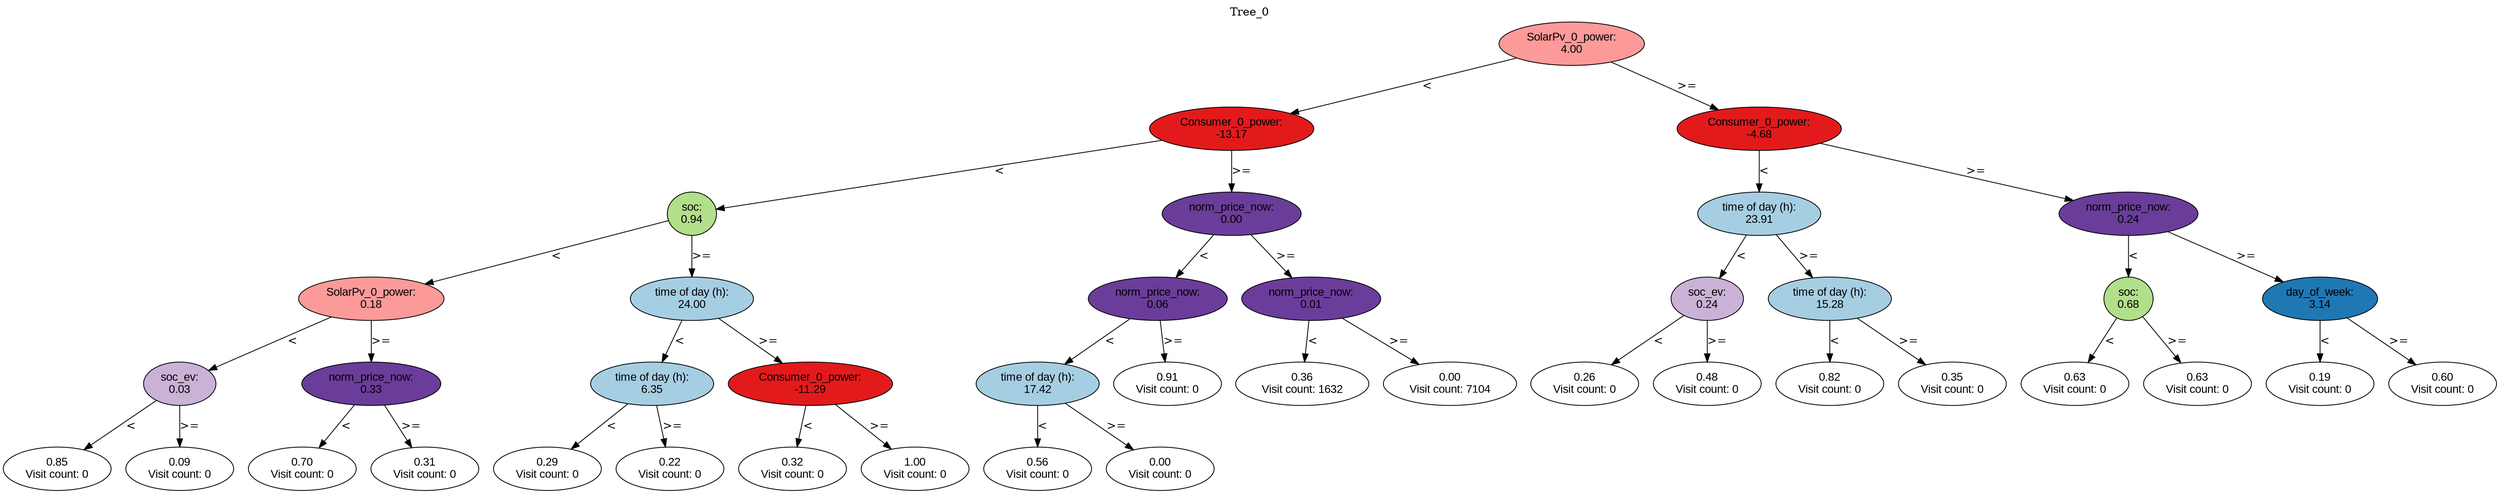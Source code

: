 digraph BST {
    node [fontname="Arial" style=filled colorscheme=paired12];
    0 [ label = "SolarPv_0_power:
4.00" fillcolor=5];
    1 [ label = "Consumer_0_power:
-13.17" fillcolor=6];
    2 [ label = "soc:
0.94" fillcolor=3];
    3 [ label = "SolarPv_0_power:
0.18" fillcolor=5];
    4 [ label = "soc_ev:
0.03" fillcolor=9];
    5 [ label = "0.85
Visit count: 0" fillcolor=white];
    6 [ label = "0.09
Visit count: 0" fillcolor=white];
    7 [ label = "norm_price_now:
0.33" fillcolor=10];
    8 [ label = "0.70
Visit count: 0" fillcolor=white];
    9 [ label = "0.31
Visit count: 0" fillcolor=white];
    10 [ label = "time of day (h):
24.00" fillcolor=1];
    11 [ label = "time of day (h):
6.35" fillcolor=1];
    12 [ label = "0.29
Visit count: 0" fillcolor=white];
    13 [ label = "0.22
Visit count: 0" fillcolor=white];
    14 [ label = "Consumer_0_power:
-11.29" fillcolor=6];
    15 [ label = "0.32
Visit count: 0" fillcolor=white];
    16 [ label = "1.00
Visit count: 0" fillcolor=white];
    17 [ label = "norm_price_now:
0.00" fillcolor=10];
    18 [ label = "norm_price_now:
0.06" fillcolor=10];
    19 [ label = "time of day (h):
17.42" fillcolor=1];
    20 [ label = "0.56
Visit count: 0" fillcolor=white];
    21 [ label = "0.00
Visit count: 0" fillcolor=white];
    22 [ label = "0.91
Visit count: 0" fillcolor=white];
    23 [ label = "norm_price_now:
0.01" fillcolor=10];
    24 [ label = "0.36
Visit count: 1632" fillcolor=white];
    25 [ label = "0.00
Visit count: 7104" fillcolor=white];
    26 [ label = "Consumer_0_power:
-4.68" fillcolor=6];
    27 [ label = "time of day (h):
23.91" fillcolor=1];
    28 [ label = "soc_ev:
0.24" fillcolor=9];
    29 [ label = "0.26
Visit count: 0" fillcolor=white];
    30 [ label = "0.48
Visit count: 0" fillcolor=white];
    31 [ label = "time of day (h):
15.28" fillcolor=1];
    32 [ label = "0.82
Visit count: 0" fillcolor=white];
    33 [ label = "0.35
Visit count: 0" fillcolor=white];
    34 [ label = "norm_price_now:
0.24" fillcolor=10];
    35 [ label = "soc:
0.68" fillcolor=3];
    36 [ label = "0.63
Visit count: 0" fillcolor=white];
    37 [ label = "0.63
Visit count: 0" fillcolor=white];
    38 [ label = "day_of_week:
3.14" fillcolor=2];
    39 [ label = "0.19
Visit count: 0" fillcolor=white];
    40 [ label = "0.60
Visit count: 0" fillcolor=white];

    0  -> 1[ label = "<"];
    0  -> 26[ label = ">="];
    1  -> 2[ label = "<"];
    1  -> 17[ label = ">="];
    2  -> 3[ label = "<"];
    2  -> 10[ label = ">="];
    3  -> 4[ label = "<"];
    3  -> 7[ label = ">="];
    4  -> 5[ label = "<"];
    4  -> 6[ label = ">="];
    7  -> 8[ label = "<"];
    7  -> 9[ label = ">="];
    10  -> 11[ label = "<"];
    10  -> 14[ label = ">="];
    11  -> 12[ label = "<"];
    11  -> 13[ label = ">="];
    14  -> 15[ label = "<"];
    14  -> 16[ label = ">="];
    17  -> 18[ label = "<"];
    17  -> 23[ label = ">="];
    18  -> 19[ label = "<"];
    18  -> 22[ label = ">="];
    19  -> 20[ label = "<"];
    19  -> 21[ label = ">="];
    23  -> 24[ label = "<"];
    23  -> 25[ label = ">="];
    26  -> 27[ label = "<"];
    26  -> 34[ label = ">="];
    27  -> 28[ label = "<"];
    27  -> 31[ label = ">="];
    28  -> 29[ label = "<"];
    28  -> 30[ label = ">="];
    31  -> 32[ label = "<"];
    31  -> 33[ label = ">="];
    34  -> 35[ label = "<"];
    34  -> 38[ label = ">="];
    35  -> 36[ label = "<"];
    35  -> 37[ label = ">="];
    38  -> 39[ label = "<"];
    38  -> 40[ label = ">="];

    labelloc="t";
    label="Tree_0";
}